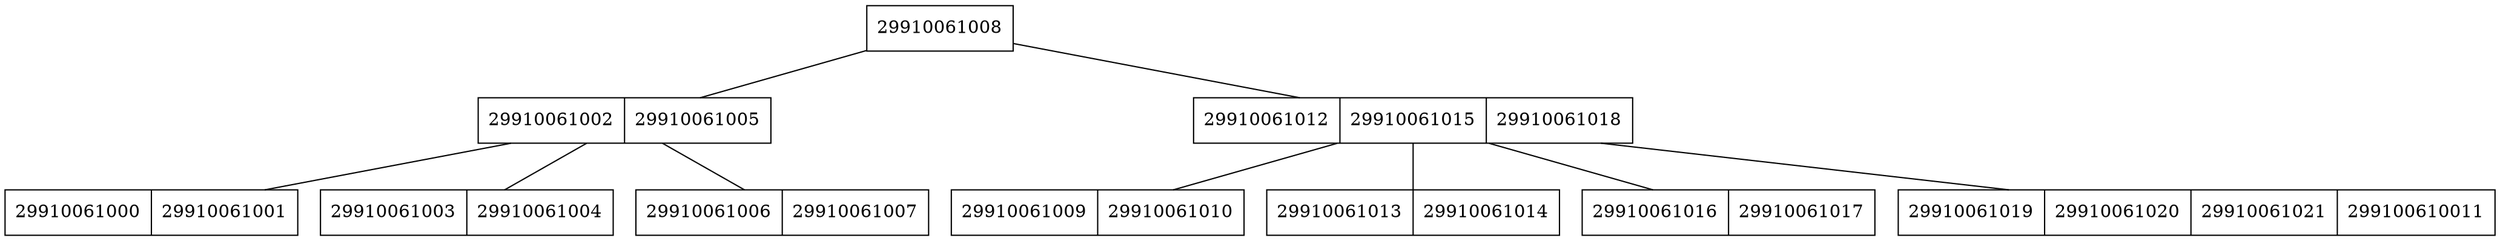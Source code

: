 graph g {
node [shape="record"];
graph [rankdir="BT"];"29910061008" [label="29910061008"];
"2991006100229910061005" [label="29910061002|29910061005"];
"2991006100029910061001" [label="29910061000|29910061001"];
"2991006100329910061004" [label="29910061003|29910061004"];
"2991006100629910061007" [label="29910061006|29910061007"];
"299100610122991006101529910061018" [label="29910061012|29910061015|29910061018"];
"2991006100929910061010" [label="29910061009|29910061010"];
"2991006101329910061014" [label="29910061013|29910061014"];
"2991006101629910061017" [label="29910061016|29910061017"];
"299100610192991006102029910061021299100610011" [label="29910061019|29910061020|29910061021|299100610011"];
"2991006100229910061005"--"29910061008";
"2991006100029910061001"--"2991006100229910061005";
"2991006100329910061004"--"2991006100229910061005";
"2991006100629910061007"--"2991006100229910061005";
"299100610122991006101529910061018"--"29910061008";
"2991006100929910061010"--"299100610122991006101529910061018";
"2991006101329910061014"--"299100610122991006101529910061018";
"2991006101629910061017"--"299100610122991006101529910061018";
"299100610192991006102029910061021299100610011"--"299100610122991006101529910061018";
}